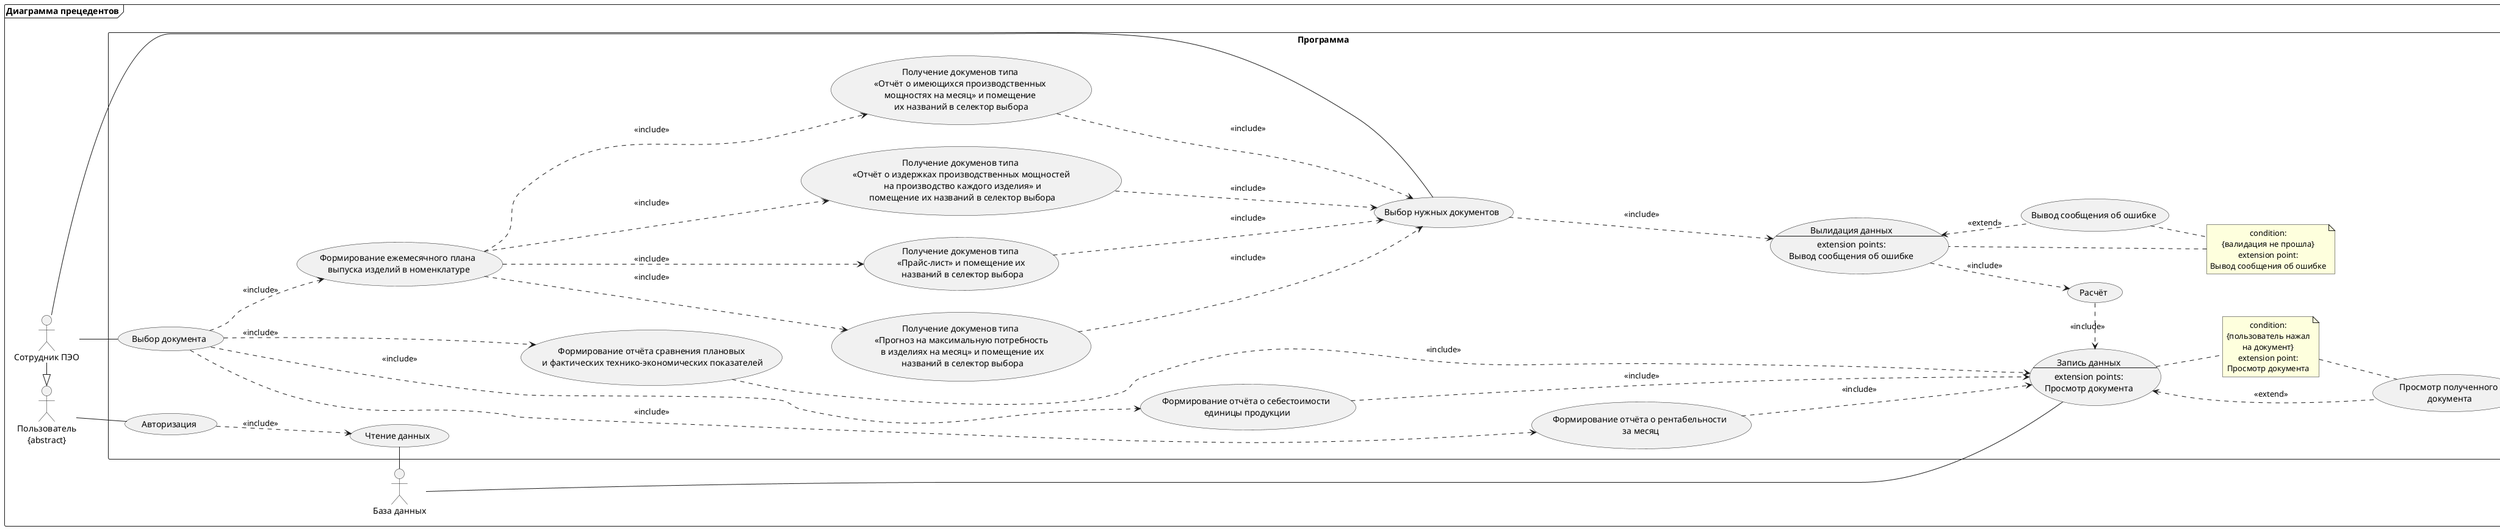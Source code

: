 ﻿@startuml
!define ABSTRACT {abstract}
!define include <<include>>
!define extend <<extend>>

skinparam defaultTextAlignment center

frame "Диаграмма прецедентов" {
left to right direction

:Пользователь\n ABSTRACT : as abstr
:Сотрудник ПЭО: as employee
:База данных: as bd

employee -left-|> abstr

rectangle "Программа" {
    usecase data_write as "Запись данных
    --
    extension points:
    Просмотр документа"
    usecase (Чтение данных) as data_read
    usecase (Авторизация) as autorization
    usecase (Выбор документа) as choose
    usecase (Формирование ежемесячного плана\n выпуска изделий в номенклатуре) as task1
    usecase (Формирование отчёта сравнения плановых\n и фактических технико-экономических показателей) as task2
    usecase (Формирование отчёта о себестоимости\n единицы продукции) as task3
    usecase (Формирование отчёта о рентабельности\n за месяц) as task4
    usecase (Просмотр полученного\n документа) as show_data
    note "condition:\n{пользователь нажал\nна документ}\nextension point:\nПросмотр документа" as N2
    
    usecase (Получение докуменов типа \n«Прогноз на максимальную потребность\n в изделиях на месяц» и помещение их\n названий в селектор выбора) as one_doc
    usecase (Получение докуменов типа \n«Прайс-лист» и помещение их\n названий в селектор выбора) as two_doc
    usecase (Получение докуменов типа \n«Отчёт о издержках производственных мощностей\n на производство каждого изделия» и\n помещение их названий в селектор выбора) as tree_doc
    usecase (Получение докуменов типа \n«Отчёт о имеющихся производственных \nмощностях на месяц» и помещение \nих названий в селектор выбора) as foth_doc
    usecase (Выбор нужных документов) as select
     'usecase (Наж) as button
    usecase validation as  "Вылидация данных
    --
    extension points:
    Вывод сообщения об ошибке"
    usecase (Расчёт) as solve
    usecase (Вывод сообщения об ошибке) as notvalid
     note "condition:\n{валидация не прошла}\nextension point:\nВывод сообщения об ошибке" as N3
    
    data_write .. N2
    N2 .. show_data
    abstr -- autorization
    bd -r- data_read
    bd -- data_write
    autorization -.> data_read : include
    employee -- choose 
    choose -.> task1: include
    choose -.> task2: include
    choose -.> task3: include
    choose -.> task4: include
    'task1 -.> data_write : include
    task2 -.> data_write : include
    task3 -.> data_write : include
    task4 -.> data_write : include
    show_data -u.> data_write : extend
    
    task1 -.> one_doc : include
    task1 -.> two_doc : include
    task1 -.> tree_doc : include
    task1 -.> foth_doc : include
    
    one_doc -.> select : include
    two_doc -.> select : include
    tree_doc -.> select : include
    foth_doc -.> select : include
    employee -- select
    
    select -.> validation : include
    validation -.> solve : include
    solve .> data_write : include
    notvalid -u.> validation : extend
    notvalid .. N3
    N3 .. validation
}
}

@enduml
